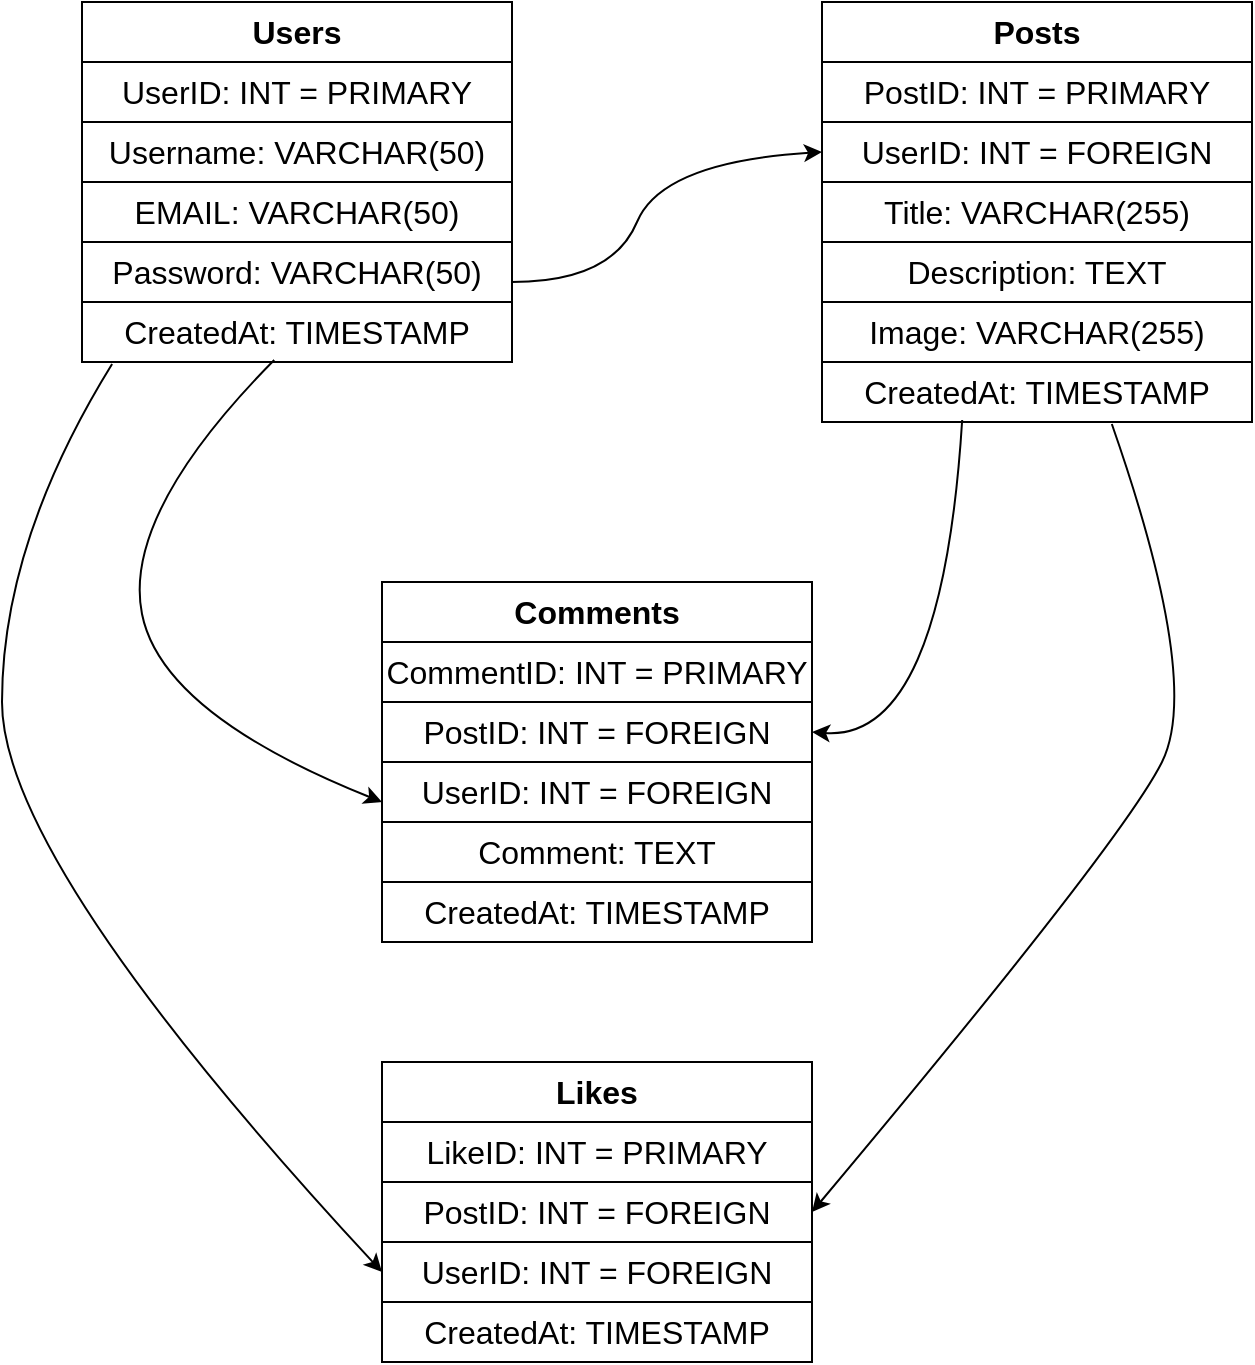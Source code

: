 <mxfile version="24.7.7">
  <diagram id="R2lEEEUBdFMjLlhIrx00" name="Page-1">
    <mxGraphModel grid="1" page="1" gridSize="10" guides="1" tooltips="1" connect="1" arrows="1" fold="1" pageScale="1" pageWidth="850" pageHeight="1100" math="0" shadow="0" extFonts="Permanent Marker^https://fonts.googleapis.com/css?family=Permanent+Marker">
      <root>
        <mxCell id="0" />
        <mxCell id="1" parent="0" />
        <mxCell id="kCHmXJ3kmtbSf7KQEY4a-14" value="" style="shape=table;startSize=0;container=1;collapsible=0;childLayout=tableLayout;fontSize=16;labelPosition=center;verticalLabelPosition=middle;align=center;verticalAlign=middle;" vertex="1" parent="1">
          <mxGeometry x="140" y="50" width="215" height="180" as="geometry" />
        </mxCell>
        <mxCell id="kCHmXJ3kmtbSf7KQEY4a-15" value="" style="shape=tableRow;horizontal=0;startSize=0;swimlaneHead=0;swimlaneBody=0;strokeColor=inherit;top=0;left=0;bottom=0;right=0;collapsible=0;dropTarget=0;fillColor=none;points=[[0,0.5],[1,0.5]];portConstraint=eastwest;fontSize=16;labelPosition=center;verticalLabelPosition=middle;align=center;verticalAlign=middle;" vertex="1" parent="kCHmXJ3kmtbSf7KQEY4a-14">
          <mxGeometry width="215" height="30" as="geometry" />
        </mxCell>
        <mxCell id="kCHmXJ3kmtbSf7KQEY4a-16" value="&lt;b&gt;Users&lt;/b&gt;" style="shape=partialRectangle;html=1;whiteSpace=wrap;connectable=0;strokeColor=inherit;overflow=hidden;fillColor=none;top=0;left=0;bottom=0;right=0;pointerEvents=1;fontSize=16;labelPosition=center;verticalLabelPosition=middle;align=center;verticalAlign=middle;" vertex="1" parent="kCHmXJ3kmtbSf7KQEY4a-15">
          <mxGeometry width="215" height="30" as="geometry">
            <mxRectangle width="215" height="30" as="alternateBounds" />
          </mxGeometry>
        </mxCell>
        <mxCell id="kCHmXJ3kmtbSf7KQEY4a-19" value="" style="shape=tableRow;horizontal=0;startSize=0;swimlaneHead=0;swimlaneBody=0;strokeColor=inherit;top=0;left=0;bottom=0;right=0;collapsible=0;dropTarget=0;fillColor=none;points=[[0,0.5],[1,0.5]];portConstraint=eastwest;fontSize=16;labelPosition=center;verticalLabelPosition=middle;align=center;verticalAlign=middle;" vertex="1" parent="kCHmXJ3kmtbSf7KQEY4a-14">
          <mxGeometry y="30" width="215" height="30" as="geometry" />
        </mxCell>
        <mxCell id="kCHmXJ3kmtbSf7KQEY4a-20" value="UserID: INT = PRIMARY" style="shape=partialRectangle;html=1;whiteSpace=wrap;connectable=0;strokeColor=inherit;overflow=hidden;fillColor=none;top=0;left=0;bottom=0;right=0;pointerEvents=1;fontSize=16;labelPosition=center;verticalLabelPosition=middle;align=center;verticalAlign=middle;" vertex="1" parent="kCHmXJ3kmtbSf7KQEY4a-19">
          <mxGeometry width="215" height="30" as="geometry">
            <mxRectangle width="215" height="30" as="alternateBounds" />
          </mxGeometry>
        </mxCell>
        <mxCell id="kCHmXJ3kmtbSf7KQEY4a-23" value="" style="shape=tableRow;horizontal=0;startSize=0;swimlaneHead=0;swimlaneBody=0;strokeColor=inherit;top=0;left=0;bottom=0;right=0;collapsible=0;dropTarget=0;fillColor=none;points=[[0,0.5],[1,0.5]];portConstraint=eastwest;fontSize=16;labelPosition=center;verticalLabelPosition=middle;align=center;verticalAlign=middle;" vertex="1" parent="kCHmXJ3kmtbSf7KQEY4a-14">
          <mxGeometry y="60" width="215" height="30" as="geometry" />
        </mxCell>
        <mxCell id="kCHmXJ3kmtbSf7KQEY4a-24" value="Username: VARCHAR(50)" style="shape=partialRectangle;html=1;whiteSpace=wrap;connectable=0;strokeColor=inherit;overflow=hidden;fillColor=none;top=0;left=0;bottom=0;right=0;pointerEvents=1;fontSize=16;labelPosition=center;verticalLabelPosition=middle;align=center;verticalAlign=middle;" vertex="1" parent="kCHmXJ3kmtbSf7KQEY4a-23">
          <mxGeometry width="215" height="30" as="geometry">
            <mxRectangle width="215" height="30" as="alternateBounds" />
          </mxGeometry>
        </mxCell>
        <mxCell id="kCHmXJ3kmtbSf7KQEY4a-27" style="shape=tableRow;horizontal=0;startSize=0;swimlaneHead=0;swimlaneBody=0;strokeColor=inherit;top=0;left=0;bottom=0;right=0;collapsible=0;dropTarget=0;fillColor=none;points=[[0,0.5],[1,0.5]];portConstraint=eastwest;fontSize=16;labelPosition=center;verticalLabelPosition=middle;align=center;verticalAlign=middle;" vertex="1" parent="kCHmXJ3kmtbSf7KQEY4a-14">
          <mxGeometry y="90" width="215" height="30" as="geometry" />
        </mxCell>
        <mxCell id="kCHmXJ3kmtbSf7KQEY4a-28" value="EMAIL: VARCHAR(50)" style="shape=partialRectangle;html=1;whiteSpace=wrap;connectable=0;strokeColor=inherit;overflow=hidden;fillColor=none;top=0;left=0;bottom=0;right=0;pointerEvents=1;fontSize=16;labelPosition=center;verticalLabelPosition=middle;align=center;verticalAlign=middle;" vertex="1" parent="kCHmXJ3kmtbSf7KQEY4a-27">
          <mxGeometry width="215" height="30" as="geometry">
            <mxRectangle width="215" height="30" as="alternateBounds" />
          </mxGeometry>
        </mxCell>
        <mxCell id="kCHmXJ3kmtbSf7KQEY4a-29" style="shape=tableRow;horizontal=0;startSize=0;swimlaneHead=0;swimlaneBody=0;strokeColor=inherit;top=0;left=0;bottom=0;right=0;collapsible=0;dropTarget=0;fillColor=none;points=[[0,0.5],[1,0.5]];portConstraint=eastwest;fontSize=16;labelPosition=center;verticalLabelPosition=middle;align=center;verticalAlign=middle;" vertex="1" parent="kCHmXJ3kmtbSf7KQEY4a-14">
          <mxGeometry y="120" width="215" height="30" as="geometry" />
        </mxCell>
        <mxCell id="kCHmXJ3kmtbSf7KQEY4a-30" value="Password: VARCHAR(50)" style="shape=partialRectangle;html=1;whiteSpace=wrap;connectable=0;strokeColor=inherit;overflow=hidden;fillColor=none;top=0;left=0;bottom=0;right=0;pointerEvents=1;fontSize=16;labelPosition=center;verticalLabelPosition=middle;align=center;verticalAlign=middle;" vertex="1" parent="kCHmXJ3kmtbSf7KQEY4a-29">
          <mxGeometry width="215" height="30" as="geometry">
            <mxRectangle width="215" height="30" as="alternateBounds" />
          </mxGeometry>
        </mxCell>
        <mxCell id="kCHmXJ3kmtbSf7KQEY4a-31" style="shape=tableRow;horizontal=0;startSize=0;swimlaneHead=0;swimlaneBody=0;strokeColor=inherit;top=0;left=0;bottom=0;right=0;collapsible=0;dropTarget=0;fillColor=none;points=[[0,0.5],[1,0.5]];portConstraint=eastwest;fontSize=16;labelPosition=center;verticalLabelPosition=middle;align=center;verticalAlign=middle;" vertex="1" parent="kCHmXJ3kmtbSf7KQEY4a-14">
          <mxGeometry y="150" width="215" height="30" as="geometry" />
        </mxCell>
        <mxCell id="kCHmXJ3kmtbSf7KQEY4a-32" value="CreatedAt: TIMESTAMP" style="shape=partialRectangle;html=1;whiteSpace=wrap;connectable=0;strokeColor=inherit;overflow=hidden;fillColor=none;top=0;left=0;bottom=0;right=0;pointerEvents=1;fontSize=16;labelPosition=center;verticalLabelPosition=middle;align=center;verticalAlign=middle;" vertex="1" parent="kCHmXJ3kmtbSf7KQEY4a-31">
          <mxGeometry width="215" height="30" as="geometry">
            <mxRectangle width="215" height="30" as="alternateBounds" />
          </mxGeometry>
        </mxCell>
        <mxCell id="kCHmXJ3kmtbSf7KQEY4a-41" value="" style="shape=table;startSize=0;container=1;collapsible=0;childLayout=tableLayout;fontSize=16;labelPosition=center;verticalLabelPosition=middle;align=center;verticalAlign=middle;" vertex="1" parent="1">
          <mxGeometry x="510" y="50" width="215" height="210" as="geometry" />
        </mxCell>
        <mxCell id="kCHmXJ3kmtbSf7KQEY4a-42" value="" style="shape=tableRow;horizontal=0;startSize=0;swimlaneHead=0;swimlaneBody=0;strokeColor=inherit;top=0;left=0;bottom=0;right=0;collapsible=0;dropTarget=0;fillColor=none;points=[[0,0.5],[1,0.5]];portConstraint=eastwest;fontSize=16;labelPosition=center;verticalLabelPosition=middle;align=center;verticalAlign=middle;" vertex="1" parent="kCHmXJ3kmtbSf7KQEY4a-41">
          <mxGeometry width="215" height="30" as="geometry" />
        </mxCell>
        <mxCell id="kCHmXJ3kmtbSf7KQEY4a-43" value="&lt;b&gt;Posts&lt;/b&gt;" style="shape=partialRectangle;html=1;whiteSpace=wrap;connectable=0;strokeColor=inherit;overflow=hidden;fillColor=none;top=0;left=0;bottom=0;right=0;pointerEvents=1;fontSize=16;labelPosition=center;verticalLabelPosition=middle;align=center;verticalAlign=middle;" vertex="1" parent="kCHmXJ3kmtbSf7KQEY4a-42">
          <mxGeometry width="215" height="30" as="geometry">
            <mxRectangle width="215" height="30" as="alternateBounds" />
          </mxGeometry>
        </mxCell>
        <mxCell id="kCHmXJ3kmtbSf7KQEY4a-44" value="" style="shape=tableRow;horizontal=0;startSize=0;swimlaneHead=0;swimlaneBody=0;strokeColor=inherit;top=0;left=0;bottom=0;right=0;collapsible=0;dropTarget=0;fillColor=none;points=[[0,0.5],[1,0.5]];portConstraint=eastwest;fontSize=16;labelPosition=center;verticalLabelPosition=middle;align=center;verticalAlign=middle;" vertex="1" parent="kCHmXJ3kmtbSf7KQEY4a-41">
          <mxGeometry y="30" width="215" height="30" as="geometry" />
        </mxCell>
        <mxCell id="kCHmXJ3kmtbSf7KQEY4a-45" value="PostID: INT = PRIMARY" style="shape=partialRectangle;html=1;whiteSpace=wrap;connectable=0;strokeColor=inherit;overflow=hidden;fillColor=none;top=0;left=0;bottom=0;right=0;pointerEvents=1;fontSize=16;labelPosition=center;verticalLabelPosition=middle;align=center;verticalAlign=middle;" vertex="1" parent="kCHmXJ3kmtbSf7KQEY4a-44">
          <mxGeometry width="215" height="30" as="geometry">
            <mxRectangle width="215" height="30" as="alternateBounds" />
          </mxGeometry>
        </mxCell>
        <mxCell id="kCHmXJ3kmtbSf7KQEY4a-46" value="" style="shape=tableRow;horizontal=0;startSize=0;swimlaneHead=0;swimlaneBody=0;strokeColor=inherit;top=0;left=0;bottom=0;right=0;collapsible=0;dropTarget=0;fillColor=none;points=[[0,0.5],[1,0.5]];portConstraint=eastwest;fontSize=16;labelPosition=center;verticalLabelPosition=middle;align=center;verticalAlign=middle;" vertex="1" parent="kCHmXJ3kmtbSf7KQEY4a-41">
          <mxGeometry y="60" width="215" height="30" as="geometry" />
        </mxCell>
        <mxCell id="kCHmXJ3kmtbSf7KQEY4a-47" value="UserID: INT = FOREIGN" style="shape=partialRectangle;html=1;whiteSpace=wrap;connectable=0;strokeColor=inherit;overflow=hidden;fillColor=none;top=0;left=0;bottom=0;right=0;pointerEvents=1;fontSize=16;labelPosition=center;verticalLabelPosition=middle;align=center;verticalAlign=middle;" vertex="1" parent="kCHmXJ3kmtbSf7KQEY4a-46">
          <mxGeometry width="215" height="30" as="geometry">
            <mxRectangle width="215" height="30" as="alternateBounds" />
          </mxGeometry>
        </mxCell>
        <mxCell id="kCHmXJ3kmtbSf7KQEY4a-48" style="shape=tableRow;horizontal=0;startSize=0;swimlaneHead=0;swimlaneBody=0;strokeColor=inherit;top=0;left=0;bottom=0;right=0;collapsible=0;dropTarget=0;fillColor=none;points=[[0,0.5],[1,0.5]];portConstraint=eastwest;fontSize=16;labelPosition=center;verticalLabelPosition=middle;align=center;verticalAlign=middle;" vertex="1" parent="kCHmXJ3kmtbSf7KQEY4a-41">
          <mxGeometry y="90" width="215" height="30" as="geometry" />
        </mxCell>
        <mxCell id="kCHmXJ3kmtbSf7KQEY4a-49" value="Title: VARCHAR(255)" style="shape=partialRectangle;html=1;whiteSpace=wrap;connectable=0;strokeColor=inherit;overflow=hidden;fillColor=none;top=0;left=0;bottom=0;right=0;pointerEvents=1;fontSize=16;labelPosition=center;verticalLabelPosition=middle;align=center;verticalAlign=middle;" vertex="1" parent="kCHmXJ3kmtbSf7KQEY4a-48">
          <mxGeometry width="215" height="30" as="geometry">
            <mxRectangle width="215" height="30" as="alternateBounds" />
          </mxGeometry>
        </mxCell>
        <mxCell id="kCHmXJ3kmtbSf7KQEY4a-50" style="shape=tableRow;horizontal=0;startSize=0;swimlaneHead=0;swimlaneBody=0;strokeColor=inherit;top=0;left=0;bottom=0;right=0;collapsible=0;dropTarget=0;fillColor=none;points=[[0,0.5],[1,0.5]];portConstraint=eastwest;fontSize=16;labelPosition=center;verticalLabelPosition=middle;align=center;verticalAlign=middle;" vertex="1" parent="kCHmXJ3kmtbSf7KQEY4a-41">
          <mxGeometry y="120" width="215" height="30" as="geometry" />
        </mxCell>
        <mxCell id="kCHmXJ3kmtbSf7KQEY4a-51" value="Description: TEXT" style="shape=partialRectangle;html=1;whiteSpace=wrap;connectable=0;strokeColor=inherit;overflow=hidden;fillColor=none;top=0;left=0;bottom=0;right=0;pointerEvents=1;fontSize=16;labelPosition=center;verticalLabelPosition=middle;align=center;verticalAlign=middle;" vertex="1" parent="kCHmXJ3kmtbSf7KQEY4a-50">
          <mxGeometry width="215" height="30" as="geometry">
            <mxRectangle width="215" height="30" as="alternateBounds" />
          </mxGeometry>
        </mxCell>
        <mxCell id="kCHmXJ3kmtbSf7KQEY4a-54" style="shape=tableRow;horizontal=0;startSize=0;swimlaneHead=0;swimlaneBody=0;strokeColor=inherit;top=0;left=0;bottom=0;right=0;collapsible=0;dropTarget=0;fillColor=none;points=[[0,0.5],[1,0.5]];portConstraint=eastwest;fontSize=16;labelPosition=center;verticalLabelPosition=middle;align=center;verticalAlign=middle;" vertex="1" parent="kCHmXJ3kmtbSf7KQEY4a-41">
          <mxGeometry y="150" width="215" height="30" as="geometry" />
        </mxCell>
        <mxCell id="kCHmXJ3kmtbSf7KQEY4a-55" value="Image: VARCHAR(255)" style="shape=partialRectangle;html=1;whiteSpace=wrap;connectable=0;strokeColor=inherit;overflow=hidden;fillColor=none;top=0;left=0;bottom=0;right=0;pointerEvents=1;fontSize=16;labelPosition=center;verticalLabelPosition=middle;align=center;verticalAlign=middle;" vertex="1" parent="kCHmXJ3kmtbSf7KQEY4a-54">
          <mxGeometry width="215" height="30" as="geometry">
            <mxRectangle width="215" height="30" as="alternateBounds" />
          </mxGeometry>
        </mxCell>
        <mxCell id="kCHmXJ3kmtbSf7KQEY4a-52" style="shape=tableRow;horizontal=0;startSize=0;swimlaneHead=0;swimlaneBody=0;strokeColor=inherit;top=0;left=0;bottom=0;right=0;collapsible=0;dropTarget=0;fillColor=none;points=[[0,0.5],[1,0.5]];portConstraint=eastwest;fontSize=16;labelPosition=center;verticalLabelPosition=middle;align=center;verticalAlign=middle;" vertex="1" parent="kCHmXJ3kmtbSf7KQEY4a-41">
          <mxGeometry y="180" width="215" height="30" as="geometry" />
        </mxCell>
        <mxCell id="kCHmXJ3kmtbSf7KQEY4a-53" value="CreatedAt: TIMESTAMP" style="shape=partialRectangle;html=1;whiteSpace=wrap;connectable=0;strokeColor=inherit;overflow=hidden;fillColor=none;top=0;left=0;bottom=0;right=0;pointerEvents=1;fontSize=16;labelPosition=center;verticalLabelPosition=middle;align=center;verticalAlign=middle;" vertex="1" parent="kCHmXJ3kmtbSf7KQEY4a-52">
          <mxGeometry width="215" height="30" as="geometry">
            <mxRectangle width="215" height="30" as="alternateBounds" />
          </mxGeometry>
        </mxCell>
        <mxCell id="kCHmXJ3kmtbSf7KQEY4a-56" value="" style="shape=table;startSize=0;container=1;collapsible=0;childLayout=tableLayout;fontSize=16;labelPosition=center;verticalLabelPosition=middle;align=center;verticalAlign=middle;" vertex="1" parent="1">
          <mxGeometry x="290" y="340" width="215" height="180" as="geometry" />
        </mxCell>
        <mxCell id="kCHmXJ3kmtbSf7KQEY4a-57" value="" style="shape=tableRow;horizontal=0;startSize=0;swimlaneHead=0;swimlaneBody=0;strokeColor=inherit;top=0;left=0;bottom=0;right=0;collapsible=0;dropTarget=0;fillColor=none;points=[[0,0.5],[1,0.5]];portConstraint=eastwest;fontSize=16;labelPosition=center;verticalLabelPosition=middle;align=center;verticalAlign=middle;" vertex="1" parent="kCHmXJ3kmtbSf7KQEY4a-56">
          <mxGeometry width="215" height="30" as="geometry" />
        </mxCell>
        <mxCell id="kCHmXJ3kmtbSf7KQEY4a-58" value="&lt;b&gt;Comments&lt;/b&gt;" style="shape=partialRectangle;html=1;whiteSpace=wrap;connectable=0;strokeColor=inherit;overflow=hidden;fillColor=none;top=0;left=0;bottom=0;right=0;pointerEvents=1;fontSize=16;labelPosition=center;verticalLabelPosition=middle;align=center;verticalAlign=middle;" vertex="1" parent="kCHmXJ3kmtbSf7KQEY4a-57">
          <mxGeometry width="215" height="30" as="geometry">
            <mxRectangle width="215" height="30" as="alternateBounds" />
          </mxGeometry>
        </mxCell>
        <mxCell id="kCHmXJ3kmtbSf7KQEY4a-59" value="" style="shape=tableRow;horizontal=0;startSize=0;swimlaneHead=0;swimlaneBody=0;strokeColor=inherit;top=0;left=0;bottom=0;right=0;collapsible=0;dropTarget=0;fillColor=none;points=[[0,0.5],[1,0.5]];portConstraint=eastwest;fontSize=16;labelPosition=center;verticalLabelPosition=middle;align=center;verticalAlign=middle;" vertex="1" parent="kCHmXJ3kmtbSf7KQEY4a-56">
          <mxGeometry y="30" width="215" height="30" as="geometry" />
        </mxCell>
        <mxCell id="kCHmXJ3kmtbSf7KQEY4a-60" value="CommentID: INT = PRIMARY" style="shape=partialRectangle;html=1;whiteSpace=wrap;connectable=0;strokeColor=inherit;overflow=hidden;fillColor=none;top=0;left=0;bottom=0;right=0;pointerEvents=1;fontSize=16;labelPosition=center;verticalLabelPosition=middle;align=center;verticalAlign=middle;" vertex="1" parent="kCHmXJ3kmtbSf7KQEY4a-59">
          <mxGeometry width="215" height="30" as="geometry">
            <mxRectangle width="215" height="30" as="alternateBounds" />
          </mxGeometry>
        </mxCell>
        <mxCell id="kCHmXJ3kmtbSf7KQEY4a-61" value="" style="shape=tableRow;horizontal=0;startSize=0;swimlaneHead=0;swimlaneBody=0;strokeColor=inherit;top=0;left=0;bottom=0;right=0;collapsible=0;dropTarget=0;fillColor=none;points=[[0,0.5],[1,0.5]];portConstraint=eastwest;fontSize=16;labelPosition=center;verticalLabelPosition=middle;align=center;verticalAlign=middle;" vertex="1" parent="kCHmXJ3kmtbSf7KQEY4a-56">
          <mxGeometry y="60" width="215" height="30" as="geometry" />
        </mxCell>
        <mxCell id="kCHmXJ3kmtbSf7KQEY4a-62" value="PostID: INT = FOREIGN" style="shape=partialRectangle;html=1;whiteSpace=wrap;connectable=0;strokeColor=inherit;overflow=hidden;fillColor=none;top=0;left=0;bottom=0;right=0;pointerEvents=1;fontSize=16;labelPosition=center;verticalLabelPosition=middle;align=center;verticalAlign=middle;" vertex="1" parent="kCHmXJ3kmtbSf7KQEY4a-61">
          <mxGeometry width="215" height="30" as="geometry">
            <mxRectangle width="215" height="30" as="alternateBounds" />
          </mxGeometry>
        </mxCell>
        <mxCell id="kCHmXJ3kmtbSf7KQEY4a-63" style="shape=tableRow;horizontal=0;startSize=0;swimlaneHead=0;swimlaneBody=0;strokeColor=inherit;top=0;left=0;bottom=0;right=0;collapsible=0;dropTarget=0;fillColor=none;points=[[0,0.5],[1,0.5]];portConstraint=eastwest;fontSize=16;labelPosition=center;verticalLabelPosition=middle;align=center;verticalAlign=middle;" vertex="1" parent="kCHmXJ3kmtbSf7KQEY4a-56">
          <mxGeometry y="90" width="215" height="30" as="geometry" />
        </mxCell>
        <mxCell id="kCHmXJ3kmtbSf7KQEY4a-64" value="UserID: INT = FOREIGN" style="shape=partialRectangle;html=1;whiteSpace=wrap;connectable=0;strokeColor=inherit;overflow=hidden;fillColor=none;top=0;left=0;bottom=0;right=0;pointerEvents=1;fontSize=16;labelPosition=center;verticalLabelPosition=middle;align=center;verticalAlign=middle;" vertex="1" parent="kCHmXJ3kmtbSf7KQEY4a-63">
          <mxGeometry width="215" height="30" as="geometry">
            <mxRectangle width="215" height="30" as="alternateBounds" />
          </mxGeometry>
        </mxCell>
        <mxCell id="kCHmXJ3kmtbSf7KQEY4a-65" style="shape=tableRow;horizontal=0;startSize=0;swimlaneHead=0;swimlaneBody=0;strokeColor=inherit;top=0;left=0;bottom=0;right=0;collapsible=0;dropTarget=0;fillColor=none;points=[[0,0.5],[1,0.5]];portConstraint=eastwest;fontSize=16;labelPosition=center;verticalLabelPosition=middle;align=center;verticalAlign=middle;" vertex="1" parent="kCHmXJ3kmtbSf7KQEY4a-56">
          <mxGeometry y="120" width="215" height="30" as="geometry" />
        </mxCell>
        <mxCell id="kCHmXJ3kmtbSf7KQEY4a-66" value="Comment: TEXT" style="shape=partialRectangle;html=1;whiteSpace=wrap;connectable=0;strokeColor=inherit;overflow=hidden;fillColor=none;top=0;left=0;bottom=0;right=0;pointerEvents=1;fontSize=16;labelPosition=center;verticalLabelPosition=middle;align=center;verticalAlign=middle;" vertex="1" parent="kCHmXJ3kmtbSf7KQEY4a-65">
          <mxGeometry width="215" height="30" as="geometry">
            <mxRectangle width="215" height="30" as="alternateBounds" />
          </mxGeometry>
        </mxCell>
        <mxCell id="kCHmXJ3kmtbSf7KQEY4a-67" style="shape=tableRow;horizontal=0;startSize=0;swimlaneHead=0;swimlaneBody=0;strokeColor=inherit;top=0;left=0;bottom=0;right=0;collapsible=0;dropTarget=0;fillColor=none;points=[[0,0.5],[1,0.5]];portConstraint=eastwest;fontSize=16;labelPosition=center;verticalLabelPosition=middle;align=center;verticalAlign=middle;" vertex="1" parent="kCHmXJ3kmtbSf7KQEY4a-56">
          <mxGeometry y="150" width="215" height="30" as="geometry" />
        </mxCell>
        <mxCell id="kCHmXJ3kmtbSf7KQEY4a-68" value="CreatedAt: TIMESTAMP" style="shape=partialRectangle;html=1;whiteSpace=wrap;connectable=0;strokeColor=inherit;overflow=hidden;fillColor=none;top=0;left=0;bottom=0;right=0;pointerEvents=1;fontSize=16;labelPosition=center;verticalLabelPosition=middle;align=center;verticalAlign=middle;" vertex="1" parent="kCHmXJ3kmtbSf7KQEY4a-67">
          <mxGeometry width="215" height="30" as="geometry">
            <mxRectangle width="215" height="30" as="alternateBounds" />
          </mxGeometry>
        </mxCell>
        <mxCell id="kCHmXJ3kmtbSf7KQEY4a-69" value="" style="shape=table;startSize=0;container=1;collapsible=0;childLayout=tableLayout;fontSize=16;labelPosition=center;verticalLabelPosition=middle;align=center;verticalAlign=middle;" vertex="1" parent="1">
          <mxGeometry x="290" y="580" width="215" height="150" as="geometry" />
        </mxCell>
        <mxCell id="kCHmXJ3kmtbSf7KQEY4a-70" value="" style="shape=tableRow;horizontal=0;startSize=0;swimlaneHead=0;swimlaneBody=0;strokeColor=inherit;top=0;left=0;bottom=0;right=0;collapsible=0;dropTarget=0;fillColor=none;points=[[0,0.5],[1,0.5]];portConstraint=eastwest;fontSize=16;labelPosition=center;verticalLabelPosition=middle;align=center;verticalAlign=middle;" vertex="1" parent="kCHmXJ3kmtbSf7KQEY4a-69">
          <mxGeometry width="215" height="30" as="geometry" />
        </mxCell>
        <mxCell id="kCHmXJ3kmtbSf7KQEY4a-71" value="&lt;b&gt;Likes&lt;/b&gt;" style="shape=partialRectangle;html=1;whiteSpace=wrap;connectable=0;strokeColor=inherit;overflow=hidden;fillColor=none;top=0;left=0;bottom=0;right=0;pointerEvents=1;fontSize=16;labelPosition=center;verticalLabelPosition=middle;align=center;verticalAlign=middle;" vertex="1" parent="kCHmXJ3kmtbSf7KQEY4a-70">
          <mxGeometry width="215" height="30" as="geometry">
            <mxRectangle width="215" height="30" as="alternateBounds" />
          </mxGeometry>
        </mxCell>
        <mxCell id="kCHmXJ3kmtbSf7KQEY4a-72" value="" style="shape=tableRow;horizontal=0;startSize=0;swimlaneHead=0;swimlaneBody=0;strokeColor=inherit;top=0;left=0;bottom=0;right=0;collapsible=0;dropTarget=0;fillColor=none;points=[[0,0.5],[1,0.5]];portConstraint=eastwest;fontSize=16;labelPosition=center;verticalLabelPosition=middle;align=center;verticalAlign=middle;" vertex="1" parent="kCHmXJ3kmtbSf7KQEY4a-69">
          <mxGeometry y="30" width="215" height="30" as="geometry" />
        </mxCell>
        <mxCell id="kCHmXJ3kmtbSf7KQEY4a-73" value="LikeID: INT = PRIMARY" style="shape=partialRectangle;html=1;whiteSpace=wrap;connectable=0;strokeColor=inherit;overflow=hidden;fillColor=none;top=0;left=0;bottom=0;right=0;pointerEvents=1;fontSize=16;labelPosition=center;verticalLabelPosition=middle;align=center;verticalAlign=middle;" vertex="1" parent="kCHmXJ3kmtbSf7KQEY4a-72">
          <mxGeometry width="215" height="30" as="geometry">
            <mxRectangle width="215" height="30" as="alternateBounds" />
          </mxGeometry>
        </mxCell>
        <mxCell id="kCHmXJ3kmtbSf7KQEY4a-74" value="" style="shape=tableRow;horizontal=0;startSize=0;swimlaneHead=0;swimlaneBody=0;strokeColor=inherit;top=0;left=0;bottom=0;right=0;collapsible=0;dropTarget=0;fillColor=none;points=[[0,0.5],[1,0.5]];portConstraint=eastwest;fontSize=16;labelPosition=center;verticalLabelPosition=middle;align=center;verticalAlign=middle;" vertex="1" parent="kCHmXJ3kmtbSf7KQEY4a-69">
          <mxGeometry y="60" width="215" height="30" as="geometry" />
        </mxCell>
        <mxCell id="kCHmXJ3kmtbSf7KQEY4a-75" value="PostID: INT = FOREIGN" style="shape=partialRectangle;html=1;whiteSpace=wrap;connectable=0;strokeColor=inherit;overflow=hidden;fillColor=none;top=0;left=0;bottom=0;right=0;pointerEvents=1;fontSize=16;labelPosition=center;verticalLabelPosition=middle;align=center;verticalAlign=middle;" vertex="1" parent="kCHmXJ3kmtbSf7KQEY4a-74">
          <mxGeometry width="215" height="30" as="geometry">
            <mxRectangle width="215" height="30" as="alternateBounds" />
          </mxGeometry>
        </mxCell>
        <mxCell id="kCHmXJ3kmtbSf7KQEY4a-76" style="shape=tableRow;horizontal=0;startSize=0;swimlaneHead=0;swimlaneBody=0;strokeColor=inherit;top=0;left=0;bottom=0;right=0;collapsible=0;dropTarget=0;fillColor=none;points=[[0,0.5],[1,0.5]];portConstraint=eastwest;fontSize=16;labelPosition=center;verticalLabelPosition=middle;align=center;verticalAlign=middle;" vertex="1" parent="kCHmXJ3kmtbSf7KQEY4a-69">
          <mxGeometry y="90" width="215" height="30" as="geometry" />
        </mxCell>
        <mxCell id="kCHmXJ3kmtbSf7KQEY4a-77" value="UserID: INT = FOREIGN" style="shape=partialRectangle;html=1;whiteSpace=wrap;connectable=0;strokeColor=inherit;overflow=hidden;fillColor=none;top=0;left=0;bottom=0;right=0;pointerEvents=1;fontSize=16;labelPosition=center;verticalLabelPosition=middle;align=center;verticalAlign=middle;" vertex="1" parent="kCHmXJ3kmtbSf7KQEY4a-76">
          <mxGeometry width="215" height="30" as="geometry">
            <mxRectangle width="215" height="30" as="alternateBounds" />
          </mxGeometry>
        </mxCell>
        <mxCell id="kCHmXJ3kmtbSf7KQEY4a-80" style="shape=tableRow;horizontal=0;startSize=0;swimlaneHead=0;swimlaneBody=0;strokeColor=inherit;top=0;left=0;bottom=0;right=0;collapsible=0;dropTarget=0;fillColor=none;points=[[0,0.5],[1,0.5]];portConstraint=eastwest;fontSize=16;labelPosition=center;verticalLabelPosition=middle;align=center;verticalAlign=middle;" vertex="1" parent="kCHmXJ3kmtbSf7KQEY4a-69">
          <mxGeometry y="120" width="215" height="30" as="geometry" />
        </mxCell>
        <mxCell id="kCHmXJ3kmtbSf7KQEY4a-81" value="CreatedAt: TIMESTAMP" style="shape=partialRectangle;html=1;whiteSpace=wrap;connectable=0;strokeColor=inherit;overflow=hidden;fillColor=none;top=0;left=0;bottom=0;right=0;pointerEvents=1;fontSize=16;labelPosition=center;verticalLabelPosition=middle;align=center;verticalAlign=middle;" vertex="1" parent="kCHmXJ3kmtbSf7KQEY4a-80">
          <mxGeometry width="215" height="30" as="geometry">
            <mxRectangle width="215" height="30" as="alternateBounds" />
          </mxGeometry>
        </mxCell>
        <mxCell id="kCHmXJ3kmtbSf7KQEY4a-83" value="" style="curved=1;endArrow=classic;html=1;rounded=0;entryX=1;entryY=0.5;entryDx=0;entryDy=0;exitX=0.326;exitY=0.967;exitDx=0;exitDy=0;exitPerimeter=0;" edge="1" parent="1" source="kCHmXJ3kmtbSf7KQEY4a-52" target="kCHmXJ3kmtbSf7KQEY4a-61">
          <mxGeometry width="50" height="50" relative="1" as="geometry">
            <mxPoint x="550" y="330" as="sourcePoint" />
            <mxPoint x="650" y="340" as="targetPoint" />
            <Array as="points">
              <mxPoint x="570" y="420" />
            </Array>
          </mxGeometry>
        </mxCell>
        <mxCell id="kCHmXJ3kmtbSf7KQEY4a-84" value="" style="curved=1;endArrow=classic;html=1;rounded=0;exitX=0.674;exitY=1.033;exitDx=0;exitDy=0;exitPerimeter=0;entryX=1;entryY=0.5;entryDx=0;entryDy=0;" edge="1" parent="1" source="kCHmXJ3kmtbSf7KQEY4a-52" target="kCHmXJ3kmtbSf7KQEY4a-74">
          <mxGeometry width="50" height="50" relative="1" as="geometry">
            <mxPoint x="650" y="390" as="sourcePoint" />
            <mxPoint x="700" y="340" as="targetPoint" />
            <Array as="points">
              <mxPoint x="700" y="390" />
              <mxPoint x="660" y="470" />
            </Array>
          </mxGeometry>
        </mxCell>
        <mxCell id="kCHmXJ3kmtbSf7KQEY4a-85" value="" style="curved=1;endArrow=classic;html=1;rounded=0;exitX=0.07;exitY=1.033;exitDx=0;exitDy=0;exitPerimeter=0;entryX=0;entryY=0.5;entryDx=0;entryDy=0;" edge="1" parent="1" source="kCHmXJ3kmtbSf7KQEY4a-31" target="kCHmXJ3kmtbSf7KQEY4a-76">
          <mxGeometry width="50" height="50" relative="1" as="geometry">
            <mxPoint x="140" y="330" as="sourcePoint" />
            <mxPoint x="190" y="280" as="targetPoint" />
            <Array as="points">
              <mxPoint x="100" y="320" />
              <mxPoint x="100" y="480" />
            </Array>
          </mxGeometry>
        </mxCell>
        <mxCell id="kCHmXJ3kmtbSf7KQEY4a-86" value="" style="curved=1;endArrow=classic;html=1;rounded=0;exitX=0.447;exitY=0.967;exitDx=0;exitDy=0;exitPerimeter=0;" edge="1" parent="1" source="kCHmXJ3kmtbSf7KQEY4a-31">
          <mxGeometry width="50" height="50" relative="1" as="geometry">
            <mxPoint x="216" y="280" as="sourcePoint" />
            <mxPoint x="290" y="450" as="targetPoint" />
            <Array as="points">
              <mxPoint x="160" y="306.01" />
              <mxPoint x="180" y="406.01" />
            </Array>
          </mxGeometry>
        </mxCell>
        <mxCell id="kCHmXJ3kmtbSf7KQEY4a-90" value="" style="curved=1;endArrow=classic;html=1;rounded=0;entryX=0;entryY=0.5;entryDx=0;entryDy=0;" edge="1" parent="1" target="kCHmXJ3kmtbSf7KQEY4a-46">
          <mxGeometry width="50" height="50" relative="1" as="geometry">
            <mxPoint x="355" y="190" as="sourcePoint" />
            <mxPoint x="405" y="140" as="targetPoint" />
            <Array as="points">
              <mxPoint x="405" y="190" />
              <mxPoint x="430" y="130" />
            </Array>
          </mxGeometry>
        </mxCell>
      </root>
    </mxGraphModel>
  </diagram>
</mxfile>
